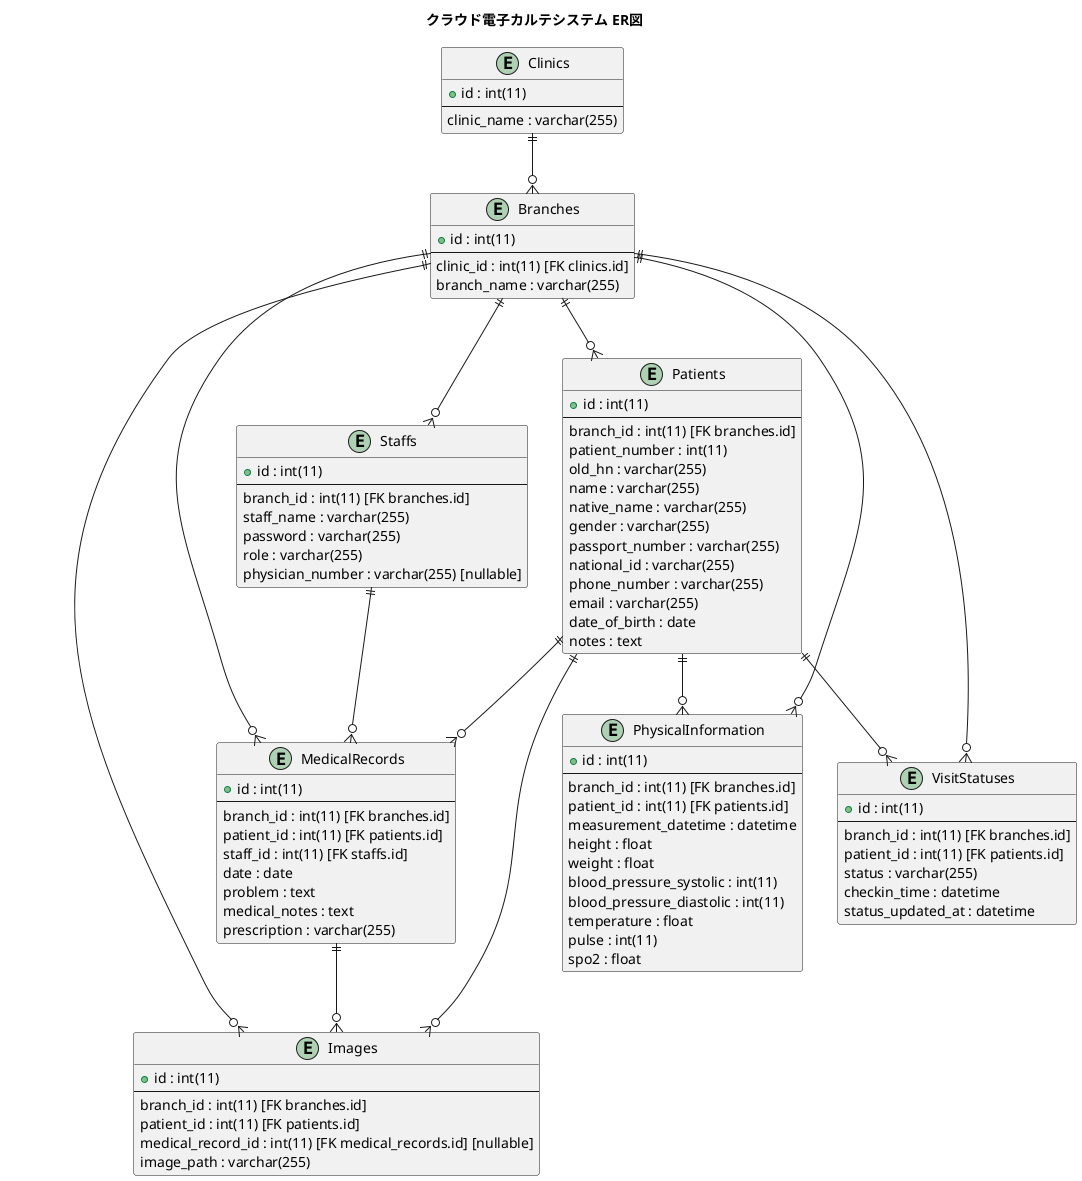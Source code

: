 @startuml
title クラウド電子カルテシステム ER図

entity "Clinics" as clinics {
  + id : int(11)
  ---
  clinic_name : varchar(255)
}

entity "Branches" as branches {
  + id : int(11)
  ---
  clinic_id : int(11) [FK clinics.id]
  branch_name : varchar(255)
}

entity "Staffs" as staffs {
  + id : int(11)
  ---
  branch_id : int(11) [FK branches.id]
  staff_name : varchar(255)
  password : varchar(255)
  role : varchar(255)
  physician_number : varchar(255) [nullable]
}

entity "Patients" as patients {
  + id : int(11)
  ---
  branch_id : int(11) [FK branches.id]
  patient_number : int(11)
  old_hn : varchar(255)
  name : varchar(255)
  native_name : varchar(255)
  gender : varchar(255)
  passport_number : varchar(255)
  national_id : varchar(255)
  phone_number : varchar(255)
  email : varchar(255)
  date_of_birth : date
  notes : text
}

entity "MedicalRecords" as medical_records {
  + id : int(11)
  ---
  branch_id : int(11) [FK branches.id]
  patient_id : int(11) [FK patients.id]
  staff_id : int(11) [FK staffs.id]
  date : date
  problem : text
  medical_notes : text
  prescription : varchar(255)
}

entity "Images" as images {
  + id : int(11)
  ---
  branch_id : int(11) [FK branches.id]
  patient_id : int(11) [FK patients.id]
  medical_record_id : int(11) [FK medical_records.id] [nullable]
  image_path : varchar(255)
}

entity "PhysicalInformation" as physical_information {
  + id : int(11)
  ---
  branch_id : int(11) [FK branches.id]
  patient_id : int(11) [FK patients.id]
  measurement_datetime : datetime
  height : float
  weight : float
  blood_pressure_systolic : int(11)
  blood_pressure_diastolic : int(11)
  temperature : float
  pulse : int(11)
  spo2 : float
}

entity "VisitStatuses" as visit_statuses {
  + id : int(11)
  ---
  branch_id : int(11) [FK branches.id]
  patient_id : int(11) [FK patients.id]
  status : varchar(255)
  checkin_time : datetime
  status_updated_at : datetime
}

clinics ||--o{ branches
branches ||--o{ staffs
branches ||--o{ patients
branches ||--o{ medical_records
branches ||--o{ images
branches ||--o{ physical_information
branches ||--o{ visit_statuses
staffs ||--o{ medical_records
patients ||--o{ medical_records
medical_records ||--o{ images
patients ||--o{ images
patients ||--o{ physical_information
patients ||--o{ visit_statuses

@enduml
